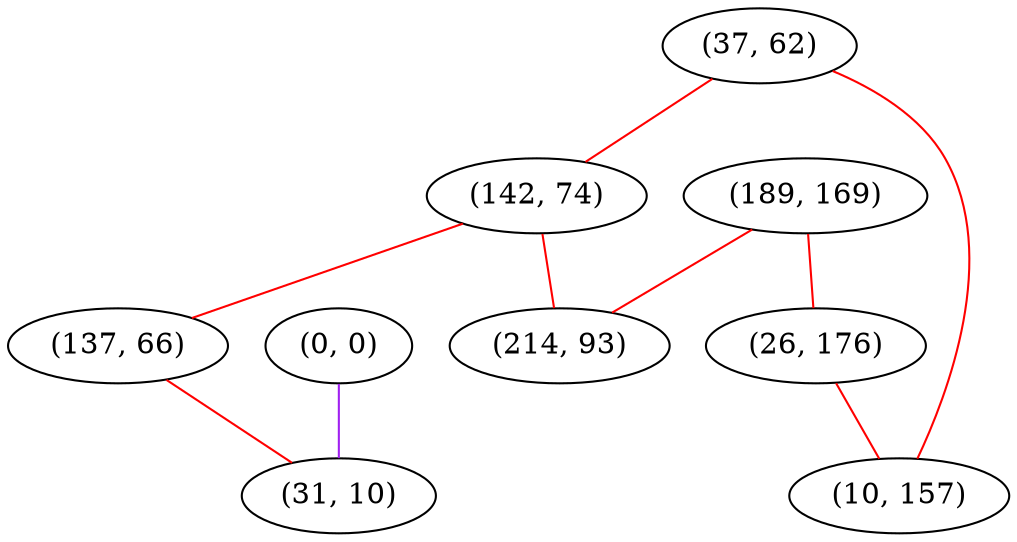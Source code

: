 graph "" {
"(37, 62)";
"(142, 74)";
"(137, 66)";
"(189, 169)";
"(0, 0)";
"(214, 93)";
"(26, 176)";
"(10, 157)";
"(31, 10)";
"(37, 62)" -- "(10, 157)"  [color=red, key=0, weight=1];
"(37, 62)" -- "(142, 74)"  [color=red, key=0, weight=1];
"(142, 74)" -- "(137, 66)"  [color=red, key=0, weight=1];
"(142, 74)" -- "(214, 93)"  [color=red, key=0, weight=1];
"(137, 66)" -- "(31, 10)"  [color=red, key=0, weight=1];
"(189, 169)" -- "(26, 176)"  [color=red, key=0, weight=1];
"(189, 169)" -- "(214, 93)"  [color=red, key=0, weight=1];
"(0, 0)" -- "(31, 10)"  [color=purple, key=0, weight=4];
"(26, 176)" -- "(10, 157)"  [color=red, key=0, weight=1];
}

